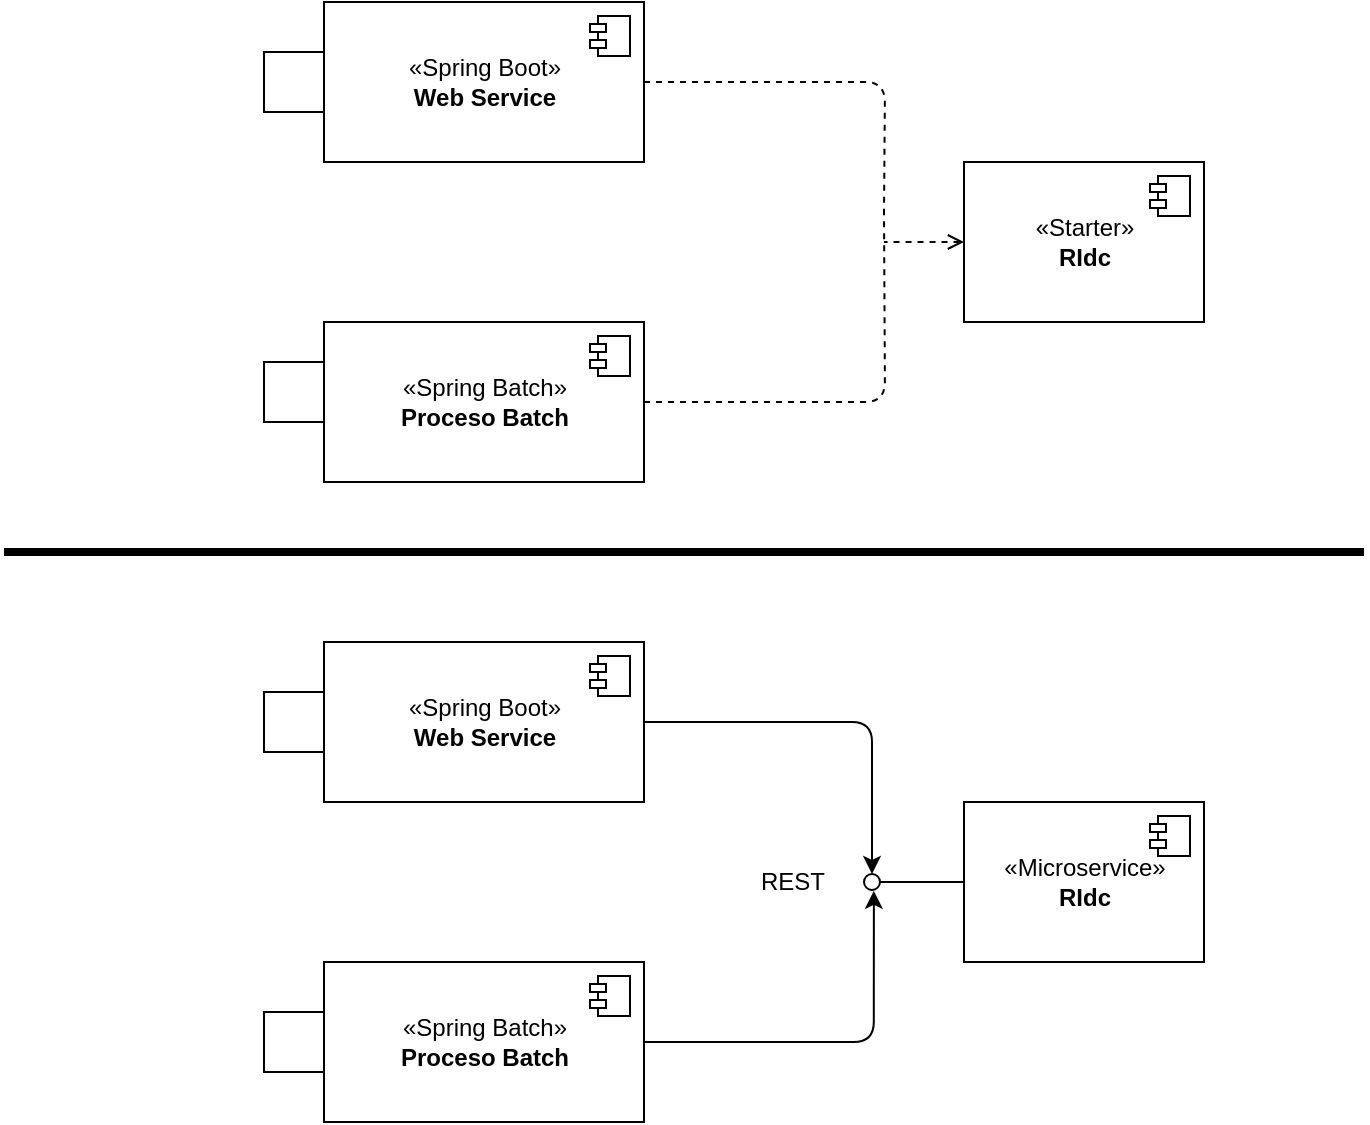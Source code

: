 <mxfile>
    <diagram id="T-wiU5mjsyKWE4lqMnDb" name="Ridc Components">
        <mxGraphModel dx="752" dy="619" grid="1" gridSize="10" guides="1" tooltips="1" connect="1" arrows="1" fold="1" page="1" pageScale="1" pageWidth="827" pageHeight="1169" math="0" shadow="0">
            <root>
                <mxCell id="0"/>
                <mxCell id="1" parent="0"/>
                <mxCell id="rcBNrq-OaNJEOhVmSbwv-8" style="edgeStyle=orthogonalEdgeStyle;html=1;endArrow=none;endFill=0;dashed=1;" parent="1" source="rcBNrq-OaNJEOhVmSbwv-9" edge="1">
                    <mxGeometry relative="1" as="geometry">
                        <mxPoint x="480" y="585" as="targetPoint"/>
                    </mxGeometry>
                </mxCell>
                <mxCell id="rcBNrq-OaNJEOhVmSbwv-9" value="«Spring Batch»&lt;br&gt;&lt;b&gt;Proceso Batch&lt;/b&gt;" style="html=1;dropTarget=0;" parent="1" vertex="1">
                    <mxGeometry x="200" y="640" width="160" height="80" as="geometry"/>
                </mxCell>
                <mxCell id="rcBNrq-OaNJEOhVmSbwv-10" value="" style="shape=module;jettyWidth=8;jettyHeight=4;" parent="rcBNrq-OaNJEOhVmSbwv-9" vertex="1">
                    <mxGeometry x="1" width="20" height="20" relative="1" as="geometry">
                        <mxPoint x="-27" y="7" as="offset"/>
                    </mxGeometry>
                </mxCell>
                <mxCell id="rcBNrq-OaNJEOhVmSbwv-11" style="edgeStyle=orthogonalEdgeStyle;html=1;endArrow=none;endFill=0;dashed=1;" parent="1" source="rcBNrq-OaNJEOhVmSbwv-12" edge="1">
                    <mxGeometry relative="1" as="geometry">
                        <mxPoint x="480" y="585" as="targetPoint"/>
                    </mxGeometry>
                </mxCell>
                <mxCell id="rcBNrq-OaNJEOhVmSbwv-12" value="«Spring Boot»&lt;br&gt;&lt;b&gt;Web Service&lt;/b&gt;" style="html=1;dropTarget=0;" parent="1" vertex="1">
                    <mxGeometry x="200" y="480" width="160" height="80" as="geometry"/>
                </mxCell>
                <mxCell id="rcBNrq-OaNJEOhVmSbwv-13" value="" style="shape=module;jettyWidth=8;jettyHeight=4;" parent="rcBNrq-OaNJEOhVmSbwv-12" vertex="1">
                    <mxGeometry x="1" width="20" height="20" relative="1" as="geometry">
                        <mxPoint x="-27" y="7" as="offset"/>
                    </mxGeometry>
                </mxCell>
                <mxCell id="rcBNrq-OaNJEOhVmSbwv-14" value="«Starter»&lt;br&gt;&lt;b&gt;RIdc&lt;/b&gt;" style="html=1;dropTarget=0;" parent="1" vertex="1">
                    <mxGeometry x="520" y="560" width="120" height="80" as="geometry"/>
                </mxCell>
                <mxCell id="rcBNrq-OaNJEOhVmSbwv-15" value="" style="shape=module;jettyWidth=8;jettyHeight=4;" parent="rcBNrq-OaNJEOhVmSbwv-14" vertex="1">
                    <mxGeometry x="1" width="20" height="20" relative="1" as="geometry">
                        <mxPoint x="-27" y="7" as="offset"/>
                    </mxGeometry>
                </mxCell>
                <mxCell id="rcBNrq-OaNJEOhVmSbwv-16" value="" style="endArrow=none;html=1;rounded=0;align=center;verticalAlign=top;endFill=0;labelBackgroundColor=none;endSize=2;dashed=1;startArrow=open;startFill=0;" parent="1" source="rcBNrq-OaNJEOhVmSbwv-14" edge="1">
                    <mxGeometry relative="1" as="geometry">
                        <mxPoint x="314" y="575" as="sourcePoint"/>
                        <mxPoint x="480" y="600" as="targetPoint"/>
                    </mxGeometry>
                </mxCell>
                <mxCell id="uFZLWmpBEKbijQ79kj3v-1" value="" style="fontStyle=0;labelPosition=right;verticalLabelPosition=middle;align=left;verticalAlign=middle;spacingLeft=2;" parent="1" vertex="1">
                    <mxGeometry x="170" y="505" width="30" height="30" as="geometry"/>
                </mxCell>
                <mxCell id="uFZLWmpBEKbijQ79kj3v-2" value="" style="fontStyle=0;labelPosition=right;verticalLabelPosition=middle;align=left;verticalAlign=middle;spacingLeft=2;" parent="1" vertex="1">
                    <mxGeometry x="170" y="660" width="30" height="30" as="geometry"/>
                </mxCell>
                <mxCell id="RHpW1vQS7LW0RLV8FBML-1" style="edgeStyle=orthogonalEdgeStyle;html=1;entryX=0.383;entryY=1.054;entryDx=0;entryDy=0;entryPerimeter=0;" parent="1" source="RHpW1vQS7LW0RLV8FBML-2" target="RHpW1vQS7LW0RLV8FBML-10" edge="1">
                    <mxGeometry relative="1" as="geometry">
                        <Array as="points">
                            <mxPoint x="475" y="1000"/>
                        </Array>
                    </mxGeometry>
                </mxCell>
                <mxCell id="RHpW1vQS7LW0RLV8FBML-2" value="«Spring Batch»&lt;br&gt;&lt;b&gt;Proceso Batch&lt;/b&gt;" style="html=1;dropTarget=0;" parent="1" vertex="1">
                    <mxGeometry x="200" y="960" width="160" height="80" as="geometry"/>
                </mxCell>
                <mxCell id="RHpW1vQS7LW0RLV8FBML-3" value="" style="shape=module;jettyWidth=8;jettyHeight=4;" parent="RHpW1vQS7LW0RLV8FBML-2" vertex="1">
                    <mxGeometry x="1" width="20" height="20" relative="1" as="geometry">
                        <mxPoint x="-27" y="7" as="offset"/>
                    </mxGeometry>
                </mxCell>
                <mxCell id="RHpW1vQS7LW0RLV8FBML-4" style="edgeStyle=orthogonalEdgeStyle;html=1;" parent="1" source="RHpW1vQS7LW0RLV8FBML-5" target="RHpW1vQS7LW0RLV8FBML-10" edge="1">
                    <mxGeometry relative="1" as="geometry"/>
                </mxCell>
                <mxCell id="RHpW1vQS7LW0RLV8FBML-5" value="«Spring Boot»&lt;br&gt;&lt;b&gt;Web Service&lt;/b&gt;" style="html=1;dropTarget=0;" parent="1" vertex="1">
                    <mxGeometry x="200" y="800" width="160" height="80" as="geometry"/>
                </mxCell>
                <mxCell id="RHpW1vQS7LW0RLV8FBML-6" value="" style="shape=module;jettyWidth=8;jettyHeight=4;" parent="RHpW1vQS7LW0RLV8FBML-5" vertex="1">
                    <mxGeometry x="1" width="20" height="20" relative="1" as="geometry">
                        <mxPoint x="-27" y="7" as="offset"/>
                    </mxGeometry>
                </mxCell>
                <mxCell id="RHpW1vQS7LW0RLV8FBML-7" value="«Microservice»&lt;br&gt;&lt;b&gt;RIdc&lt;/b&gt;" style="html=1;dropTarget=0;" parent="1" vertex="1">
                    <mxGeometry x="520" y="880" width="120" height="80" as="geometry"/>
                </mxCell>
                <mxCell id="RHpW1vQS7LW0RLV8FBML-8" value="" style="shape=module;jettyWidth=8;jettyHeight=4;" parent="RHpW1vQS7LW0RLV8FBML-7" vertex="1">
                    <mxGeometry x="1" width="20" height="20" relative="1" as="geometry">
                        <mxPoint x="-27" y="7" as="offset"/>
                    </mxGeometry>
                </mxCell>
                <mxCell id="RHpW1vQS7LW0RLV8FBML-9" value="" style="endArrow=none;html=1;rounded=0;align=center;verticalAlign=top;endFill=0;labelBackgroundColor=none;endSize=2;" parent="1" source="RHpW1vQS7LW0RLV8FBML-7" target="RHpW1vQS7LW0RLV8FBML-10" edge="1">
                    <mxGeometry relative="1" as="geometry">
                        <mxPoint x="304" y="910" as="sourcePoint"/>
                    </mxGeometry>
                </mxCell>
                <mxCell id="RHpW1vQS7LW0RLV8FBML-10" value="" style="ellipse;html=1;fontSize=11;align=center;fillColor=none;points=[];aspect=fixed;resizable=0;verticalAlign=bottom;labelPosition=center;verticalLabelPosition=top;flipH=1;" parent="1" vertex="1">
                    <mxGeometry x="470" y="916" width="8" height="8" as="geometry"/>
                </mxCell>
                <mxCell id="RHpW1vQS7LW0RLV8FBML-11" value="REST" style="text;html=1;align=center;verticalAlign=middle;resizable=0;points=[];autosize=1;strokeColor=none;fillColor=none;" parent="1" vertex="1">
                    <mxGeometry x="404" y="905" width="60" height="30" as="geometry"/>
                </mxCell>
                <mxCell id="RHpW1vQS7LW0RLV8FBML-12" value="" style="fontStyle=0;labelPosition=right;verticalLabelPosition=middle;align=left;verticalAlign=middle;spacingLeft=2;" parent="1" vertex="1">
                    <mxGeometry x="170" y="825" width="30" height="30" as="geometry"/>
                </mxCell>
                <mxCell id="RHpW1vQS7LW0RLV8FBML-13" value="" style="fontStyle=0;labelPosition=right;verticalLabelPosition=middle;align=left;verticalAlign=middle;spacingLeft=2;" parent="1" vertex="1">
                    <mxGeometry x="170" y="985" width="30" height="30" as="geometry"/>
                </mxCell>
                <mxCell id="hdXYQvpX8mtlIiocqK8w-5" value="" style="line;strokeWidth=4;html=1;perimeter=backbonePerimeter;points=[];outlineConnect=0;" parent="1" vertex="1">
                    <mxGeometry x="40" y="750" width="680" height="10" as="geometry"/>
                </mxCell>
            </root>
        </mxGraphModel>
    </diagram>
</mxfile>
